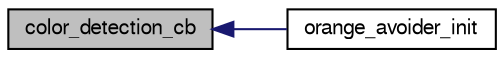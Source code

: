 digraph "color_detection_cb"
{
  edge [fontname="FreeSans",fontsize="10",labelfontname="FreeSans",labelfontsize="10"];
  node [fontname="FreeSans",fontsize="10",shape=record];
  rankdir="LR";
  Node1 [label="color_detection_cb",height=0.2,width=0.4,color="black", fillcolor="grey75", style="filled", fontcolor="black"];
  Node1 -> Node2 [dir="back",color="midnightblue",fontsize="10",style="solid",fontname="FreeSans"];
  Node2 [label="orange_avoider_init",height=0.2,width=0.4,color="black", fillcolor="white", style="filled",URL="$orange__avoider_8h.html#aeee6fa70f4e970f7ee09a92f4c70c005"];
}
